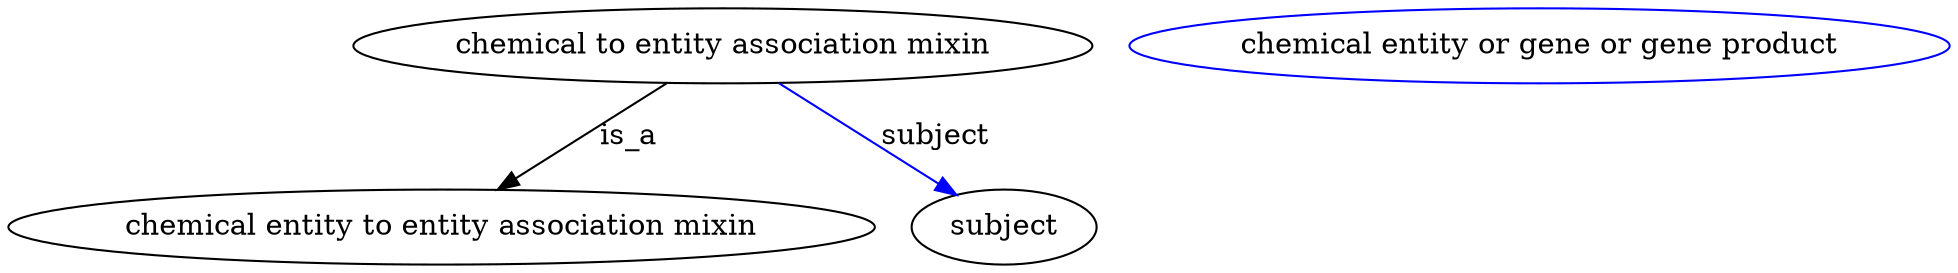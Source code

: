 digraph {
	graph [bb="0,0,731.92,123"];
	node [label="\N"];
	"chemical to entity association mixin"	[height=0.5,
		label="chemical to entity association mixin",
		pos="269.84,105",
		width=3.8816];
	"chemical entity to entity association mixin"	[height=0.5,
		pos="161.84,18",
		width=4.4954];
	"chemical to entity association mixin" -> "chemical entity to entity association mixin"	[label=is_a,
		lp="233.84,61.5",
		pos="e,183.5,36.049 248.5,87.207 232.19,74.368 209.5,56.516 191.44,42.296"];
	subject	[height=0.5,
		pos="377.84,18",
		width=0.99297];
	"chemical to entity association mixin" -> subject	[color=blue,
		label=subject,
		lp="350.34,61.5",
		pos="e,359.42,33.494 291.17,87.207 308.45,73.613 332.86,54.399 351.37,39.826",
		style=solid];
	"chemical to entity association mixin_subject"	[color=blue,
		height=0.5,
		label="chemical entity or gene or gene product",
		pos="579.84,105",
		width=4.2246];
}
